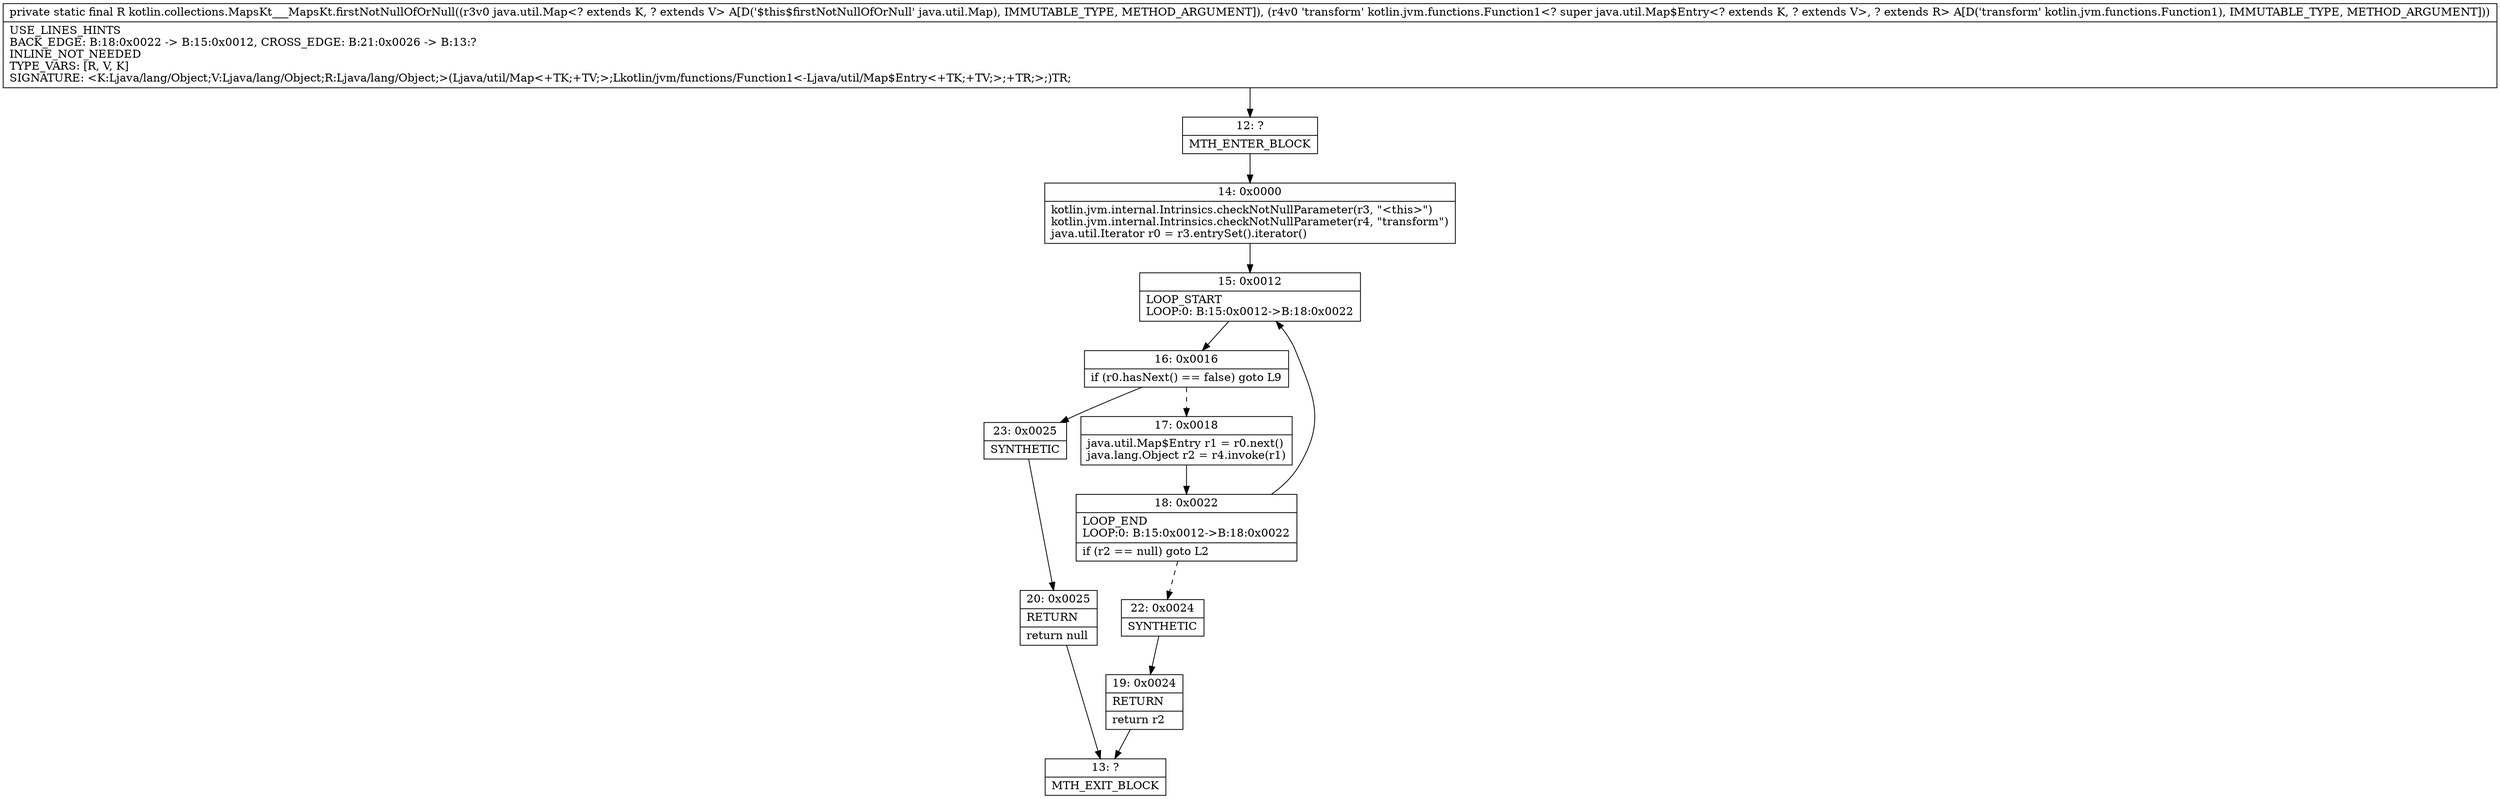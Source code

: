 digraph "CFG forkotlin.collections.MapsKt___MapsKt.firstNotNullOfOrNull(Ljava\/util\/Map;Lkotlin\/jvm\/functions\/Function1;)Ljava\/lang\/Object;" {
Node_12 [shape=record,label="{12\:\ ?|MTH_ENTER_BLOCK\l}"];
Node_14 [shape=record,label="{14\:\ 0x0000|kotlin.jvm.internal.Intrinsics.checkNotNullParameter(r3, \"\<this\>\")\lkotlin.jvm.internal.Intrinsics.checkNotNullParameter(r4, \"transform\")\ljava.util.Iterator r0 = r3.entrySet().iterator()\l}"];
Node_15 [shape=record,label="{15\:\ 0x0012|LOOP_START\lLOOP:0: B:15:0x0012\-\>B:18:0x0022\l}"];
Node_16 [shape=record,label="{16\:\ 0x0016|if (r0.hasNext() == false) goto L9\l}"];
Node_17 [shape=record,label="{17\:\ 0x0018|java.util.Map$Entry r1 = r0.next()\ljava.lang.Object r2 = r4.invoke(r1)\l}"];
Node_18 [shape=record,label="{18\:\ 0x0022|LOOP_END\lLOOP:0: B:15:0x0012\-\>B:18:0x0022\l|if (r2 == null) goto L2\l}"];
Node_22 [shape=record,label="{22\:\ 0x0024|SYNTHETIC\l}"];
Node_19 [shape=record,label="{19\:\ 0x0024|RETURN\l|return r2\l}"];
Node_13 [shape=record,label="{13\:\ ?|MTH_EXIT_BLOCK\l}"];
Node_23 [shape=record,label="{23\:\ 0x0025|SYNTHETIC\l}"];
Node_20 [shape=record,label="{20\:\ 0x0025|RETURN\l|return null\l}"];
MethodNode[shape=record,label="{private static final R kotlin.collections.MapsKt___MapsKt.firstNotNullOfOrNull((r3v0 java.util.Map\<? extends K, ? extends V\> A[D('$this$firstNotNullOfOrNull' java.util.Map), IMMUTABLE_TYPE, METHOD_ARGUMENT]), (r4v0 'transform' kotlin.jvm.functions.Function1\<? super java.util.Map$Entry\<? extends K, ? extends V\>, ? extends R\> A[D('transform' kotlin.jvm.functions.Function1), IMMUTABLE_TYPE, METHOD_ARGUMENT]))  | USE_LINES_HINTS\lBACK_EDGE: B:18:0x0022 \-\> B:15:0x0012, CROSS_EDGE: B:21:0x0026 \-\> B:13:?\lINLINE_NOT_NEEDED\lTYPE_VARS: [R, V, K]\lSIGNATURE: \<K:Ljava\/lang\/Object;V:Ljava\/lang\/Object;R:Ljava\/lang\/Object;\>(Ljava\/util\/Map\<+TK;+TV;\>;Lkotlin\/jvm\/functions\/Function1\<\-Ljava\/util\/Map$Entry\<+TK;+TV;\>;+TR;\>;)TR;\l}"];
MethodNode -> Node_12;Node_12 -> Node_14;
Node_14 -> Node_15;
Node_15 -> Node_16;
Node_16 -> Node_17[style=dashed];
Node_16 -> Node_23;
Node_17 -> Node_18;
Node_18 -> Node_15;
Node_18 -> Node_22[style=dashed];
Node_22 -> Node_19;
Node_19 -> Node_13;
Node_23 -> Node_20;
Node_20 -> Node_13;
}

